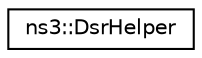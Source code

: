 digraph "Graphical Class Hierarchy"
{
 // LATEX_PDF_SIZE
  edge [fontname="Helvetica",fontsize="10",labelfontname="Helvetica",labelfontsize="10"];
  node [fontname="Helvetica",fontsize="10",shape=record];
  rankdir="LR";
  Node0 [label="ns3::DsrHelper",height=0.2,width=0.4,color="black", fillcolor="white", style="filled",URL="$classns3_1_1_dsr_helper.html",tooltip="DSR helper class to manage creation of DSR routing instance and to insert it on a node as a sublayer ..."];
}
